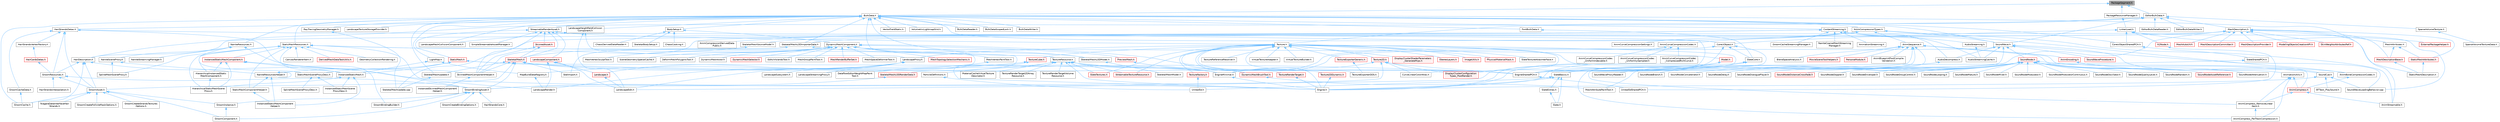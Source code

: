 digraph "PackageSegment.h"
{
 // INTERACTIVE_SVG=YES
 // LATEX_PDF_SIZE
  bgcolor="transparent";
  edge [fontname=Helvetica,fontsize=10,labelfontname=Helvetica,labelfontsize=10];
  node [fontname=Helvetica,fontsize=10,shape=box,height=0.2,width=0.4];
  Node1 [id="Node000001",label="PackageSegment.h",height=0.2,width=0.4,color="gray40", fillcolor="grey60", style="filled", fontcolor="black",tooltip=" "];
  Node1 -> Node2 [id="edge1_Node000001_Node000002",dir="back",color="steelblue1",style="solid",tooltip=" "];
  Node2 [id="Node000002",label="BulkData.h",height=0.2,width=0.4,color="grey40", fillcolor="white", style="filled",URL="$d4/d8e/BulkData_8h.html",tooltip=" "];
  Node2 -> Node3 [id="edge2_Node000002_Node000003",dir="back",color="steelblue1",style="solid",tooltip=" "];
  Node3 [id="Node000003",label="AnimCompressionTypes.h",height=0.2,width=0.4,color="grey40", fillcolor="white", style="filled",URL="$d1/d3b/AnimCompressionTypes_8h.html",tooltip=" "];
  Node3 -> Node4 [id="edge3_Node000003_Node000004",dir="back",color="steelblue1",style="solid",tooltip=" "];
  Node4 [id="Node000004",label="AnimBoneCompressionCodec.h",height=0.2,width=0.4,color="grey40", fillcolor="white", style="filled",URL="$dd/dc3/AnimBoneCompressionCodec_8h.html",tooltip=" "];
  Node4 -> Node5 [id="edge4_Node000004_Node000005",dir="back",color="steelblue1",style="solid",tooltip=" "];
  Node5 [id="Node000005",label="AnimCompress.h",height=0.2,width=0.4,color="red", fillcolor="#FFF0F0", style="filled",URL="$dd/d6d/AnimCompress_8h.html",tooltip=" "];
  Node5 -> Node9 [id="edge5_Node000005_Node000009",dir="back",color="steelblue1",style="solid",tooltip=" "];
  Node9 [id="Node000009",label="AnimCompress_RemoveLinear\lKeys.h",height=0.2,width=0.4,color="grey40", fillcolor="white", style="filled",URL="$d1/d0a/AnimCompress__RemoveLinearKeys_8h.html",tooltip=" "];
  Node9 -> Node10 [id="edge6_Node000009_Node000010",dir="back",color="steelblue1",style="solid",tooltip=" "];
  Node10 [id="Node000010",label="AnimCompress_PerTrackCompression.h",height=0.2,width=0.4,color="grey40", fillcolor="white", style="filled",URL="$d1/d22/AnimCompress__PerTrackCompression_8h.html",tooltip=" "];
  Node5 -> Node12 [id="edge7_Node000005_Node000012",dir="back",color="steelblue1",style="solid",tooltip=" "];
  Node12 [id="Node000012",label="AnimStreamable.h",height=0.2,width=0.4,color="grey40", fillcolor="white", style="filled",URL="$d1/d46/AnimStreamable_8h.html",tooltip=" "];
  Node3 -> Node13 [id="edge8_Node000003_Node000013",dir="back",color="steelblue1",style="solid",tooltip=" "];
  Node13 [id="Node000013",label="AnimCompressionDerivedData\lPublic.h",height=0.2,width=0.4,color="grey40", fillcolor="white", style="filled",URL="$dc/d36/AnimCompressionDerivedDataPublic_8h.html",tooltip=" "];
  Node3 -> Node14 [id="edge9_Node000003_Node000014",dir="back",color="steelblue1",style="solid",tooltip=" "];
  Node14 [id="Node000014",label="AnimCurveCompressionCodec.h",height=0.2,width=0.4,color="grey40", fillcolor="white", style="filled",URL="$d3/d77/AnimCurveCompressionCodec_8h.html",tooltip=" "];
  Node14 -> Node15 [id="edge10_Node000014_Node000015",dir="back",color="steelblue1",style="solid",tooltip=" "];
  Node15 [id="Node000015",label="AnimCurveCompressionCodec\l_CompressedRichCurve.h",height=0.2,width=0.4,color="grey40", fillcolor="white", style="filled",URL="$db/d72/AnimCurveCompressionCodec__CompressedRichCurve_8h.html",tooltip=" "];
  Node14 -> Node16 [id="edge11_Node000014_Node000016",dir="back",color="steelblue1",style="solid",tooltip=" "];
  Node16 [id="Node000016",label="AnimCurveCompressionCodec\l_UniformIndexable.h",height=0.2,width=0.4,color="grey40", fillcolor="white", style="filled",URL="$d7/d0a/AnimCurveCompressionCodec__UniformIndexable_8h.html",tooltip=" "];
  Node14 -> Node17 [id="edge12_Node000014_Node000017",dir="back",color="steelblue1",style="solid",tooltip=" "];
  Node17 [id="Node000017",label="AnimCurveCompressionCodec\l_UniformlySampled.h",height=0.2,width=0.4,color="grey40", fillcolor="white", style="filled",URL="$da/d4c/AnimCurveCompressionCodec__UniformlySampled_8h.html",tooltip=" "];
  Node3 -> Node18 [id="edge13_Node000003_Node000018",dir="back",color="steelblue1",style="solid",tooltip=" "];
  Node18 [id="Node000018",label="AnimCurveCompressionSettings.h",height=0.2,width=0.4,color="grey40", fillcolor="white", style="filled",URL="$d0/d49/AnimCurveCompressionSettings_8h.html",tooltip=" "];
  Node3 -> Node19 [id="edge14_Node000003_Node000019",dir="back",color="steelblue1",style="solid",tooltip=" "];
  Node19 [id="Node000019",label="AnimSequence.h",height=0.2,width=0.4,color="grey40", fillcolor="white", style="filled",URL="$d0/d8a/AnimSequence_8h.html",tooltip=" "];
  Node19 -> Node20 [id="edge15_Node000019_Node000020",dir="back",color="steelblue1",style="solid",tooltip=" "];
  Node20 [id="Node000020",label="AnimBlueprintPostCompile\lValidation.h",height=0.2,width=0.4,color="grey40", fillcolor="white", style="filled",URL="$de/d1b/AnimBlueprintPostCompileValidation_8h.html",tooltip=" "];
  Node19 -> Node5 [id="edge16_Node000019_Node000005",dir="back",color="steelblue1",style="solid",tooltip=" "];
  Node19 -> Node10 [id="edge17_Node000019_Node000010",dir="back",color="steelblue1",style="solid",tooltip=" "];
  Node19 -> Node9 [id="edge18_Node000019_Node000009",dir="back",color="steelblue1",style="solid",tooltip=" "];
  Node19 -> Node21 [id="edge19_Node000019_Node000021",dir="back",color="steelblue1",style="solid",tooltip=" "];
  Node21 [id="Node000021",label="AnimEncoding.h",height=0.2,width=0.4,color="red", fillcolor="#FFF0F0", style="filled",URL="$d9/dfd/AnimEncoding_8h.html",tooltip=" "];
  Node21 -> Node4 [id="edge20_Node000021_Node000004",dir="back",color="steelblue1",style="solid",tooltip=" "];
  Node19 -> Node26 [id="edge21_Node000019_Node000026",dir="back",color="steelblue1",style="solid",tooltip=" "];
  Node26 [id="Node000026",label="AnimationUtils.h",height=0.2,width=0.4,color="grey40", fillcolor="white", style="filled",URL="$d6/db6/AnimationUtils_8h.html",tooltip=" "];
  Node26 -> Node5 [id="edge22_Node000026_Node000005",dir="back",color="steelblue1",style="solid",tooltip=" "];
  Node26 -> Node10 [id="edge23_Node000026_Node000010",dir="back",color="steelblue1",style="solid",tooltip=" "];
  Node26 -> Node9 [id="edge24_Node000026_Node000009",dir="back",color="steelblue1",style="solid",tooltip=" "];
  Node19 -> Node27 [id="edge25_Node000019_Node000027",dir="back",color="steelblue1",style="solid",tooltip=" "];
  Node27 [id="Node000027",label="BlendSpaceAnalysis.h",height=0.2,width=0.4,color="grey40", fillcolor="white", style="filled",URL="$d7/daf/BlendSpaceAnalysis_8h.html",tooltip=" "];
  Node19 -> Node28 [id="edge26_Node000019_Node000028",dir="back",color="steelblue1",style="solid",tooltip=" "];
  Node28 [id="Node000028",label="EngineSharedPCH.h",height=0.2,width=0.4,color="grey40", fillcolor="white", style="filled",URL="$dc/dbb/EngineSharedPCH_8h.html",tooltip=" "];
  Node28 -> Node29 [id="edge27_Node000028_Node000029",dir="back",color="steelblue1",style="solid",tooltip=" "];
  Node29 [id="Node000029",label="UnrealEdSharedPCH.h",height=0.2,width=0.4,color="grey40", fillcolor="white", style="filled",URL="$d1/de6/UnrealEdSharedPCH_8h.html",tooltip=" "];
  Node19 -> Node30 [id="edge28_Node000019_Node000030",dir="back",color="steelblue1",style="solid",tooltip=" "];
  Node30 [id="Node000030",label="MovieSceneToolHelpers.h",height=0.2,width=0.4,color="red", fillcolor="#FFF0F0", style="filled",URL="$d4/d0e/MovieSceneToolHelpers_8h.html",tooltip=" "];
  Node19 -> Node35 [id="edge29_Node000019_Node000035",dir="back",color="steelblue1",style="solid",tooltip=" "];
  Node35 [id="Node000035",label="PersonaModule.h",height=0.2,width=0.4,color="red", fillcolor="#FFF0F0", style="filled",URL="$de/d74/PersonaModule_8h.html",tooltip=" "];
  Node3 -> Node12 [id="edge30_Node000003_Node000012",dir="back",color="steelblue1",style="solid",tooltip=" "];
  Node2 -> Node12 [id="edge31_Node000002_Node000012",dir="back",color="steelblue1",style="solid",tooltip=" "];
  Node2 -> Node37 [id="edge32_Node000002_Node000037",dir="back",color="steelblue1",style="solid",tooltip=" "];
  Node37 [id="Node000037",label="BodySetup.h",height=0.2,width=0.4,color="grey40", fillcolor="white", style="filled",URL="$d8/d7b/BodySetup_8h.html",tooltip=" "];
  Node37 -> Node38 [id="edge33_Node000037_Node000038",dir="back",color="steelblue1",style="solid",tooltip=" "];
  Node38 [id="Node000038",label="ChaosCooking.h",height=0.2,width=0.4,color="grey40", fillcolor="white", style="filled",URL="$de/d88/ChaosCooking_8h.html",tooltip=" "];
  Node37 -> Node39 [id="edge34_Node000037_Node000039",dir="back",color="steelblue1",style="solid",tooltip=" "];
  Node39 [id="Node000039",label="ChaosDerivedDataReader.h",height=0.2,width=0.4,color="grey40", fillcolor="white", style="filled",URL="$de/d70/ChaosDerivedDataReader_8h.html",tooltip=" "];
  Node37 -> Node40 [id="edge35_Node000037_Node000040",dir="back",color="steelblue1",style="solid",tooltip=" "];
  Node40 [id="Node000040",label="DynamicMeshComponent.h",height=0.2,width=0.4,color="grey40", fillcolor="white", style="filled",URL="$d8/d66/DynamicMeshComponent_8h.html",tooltip=" "];
  Node40 -> Node41 [id="edge36_Node000040_Node000041",dir="back",color="steelblue1",style="solid",tooltip=" "];
  Node41 [id="Node000041",label="DataflowEditorWeightMapPaint\lTool.h",height=0.2,width=0.4,color="grey40", fillcolor="white", style="filled",URL="$db/d46/DataflowEditorWeightMapPaintTool_8h.html",tooltip=" "];
  Node40 -> Node42 [id="edge37_Node000040_Node000042",dir="back",color="steelblue1",style="solid",tooltip=" "];
  Node42 [id="Node000042",label="DeformMeshPolygonsTool.h",height=0.2,width=0.4,color="grey40", fillcolor="white", style="filled",URL="$db/d72/DeformMeshPolygonsTool_8h.html",tooltip=" "];
  Node40 -> Node43 [id="edge38_Node000040_Node000043",dir="back",color="steelblue1",style="solid",tooltip=" "];
  Node43 [id="Node000043",label="DynamicMeshActor.h",height=0.2,width=0.4,color="grey40", fillcolor="white", style="filled",URL="$d1/d71/DynamicMeshActor_8h.html",tooltip=" "];
  Node40 -> Node44 [id="edge39_Node000040_Node000044",dir="back",color="steelblue1",style="solid",tooltip=" "];
  Node44 [id="Node000044",label="DynamicMeshBrushTool.h",height=0.2,width=0.4,color="red", fillcolor="#FFF0F0", style="filled",URL="$da/d04/DynamicMeshBrushTool_8h.html",tooltip=" "];
  Node44 -> Node45 [id="edge40_Node000044_Node000045",dir="back",color="steelblue1",style="solid",tooltip=" "];
  Node45 [id="Node000045",label="MeshAttributePaintTool.h",height=0.2,width=0.4,color="grey40", fillcolor="white", style="filled",URL="$d3/d29/MeshAttributePaintTool_8h.html",tooltip=" "];
  Node40 -> Node48 [id="edge41_Node000040_Node000048",dir="back",color="steelblue1",style="solid",tooltip=" "];
  Node48 [id="Node000048",label="DynamicMeshSelector.h",height=0.2,width=0.4,color="red", fillcolor="#FFF0F0", style="filled",URL="$dc/d01/DynamicMeshSelector_8h.html",tooltip=" "];
  Node40 -> Node50 [id="edge42_Node000040_Node000050",dir="back",color="steelblue1",style="solid",tooltip=" "];
  Node50 [id="Node000050",label="EditUVIslandsTool.h",height=0.2,width=0.4,color="grey40", fillcolor="white", style="filled",URL="$d0/de4/EditUVIslandsTool_8h.html",tooltip=" "];
  Node40 -> Node51 [id="edge43_Node000040_Node000051",dir="back",color="steelblue1",style="solid",tooltip=" "];
  Node51 [id="Node000051",label="MeshGroupPaintTool.h",height=0.2,width=0.4,color="grey40", fillcolor="white", style="filled",URL="$dd/d04/MeshGroupPaintTool_8h.html",tooltip=" "];
  Node40 -> Node52 [id="edge44_Node000040_Node000052",dir="back",color="steelblue1",style="solid",tooltip=" "];
  Node52 [id="Node000052",label="MeshRenderBufferSet.h",height=0.2,width=0.4,color="red", fillcolor="#FFF0F0", style="filled",URL="$de/dc2/MeshRenderBufferSet_8h.html",tooltip=" "];
  Node40 -> Node54 [id="edge45_Node000040_Node000054",dir="back",color="steelblue1",style="solid",tooltip=" "];
  Node54 [id="Node000054",label="MeshSpaceDeformerTool.h",height=0.2,width=0.4,color="grey40", fillcolor="white", style="filled",URL="$d7/dc8/MeshSpaceDeformerTool_8h.html",tooltip=" "];
  Node40 -> Node55 [id="edge46_Node000040_Node000055",dir="back",color="steelblue1",style="solid",tooltip=" "];
  Node55 [id="Node000055",label="MeshTopologySelectionMechanic.h",height=0.2,width=0.4,color="red", fillcolor="#FFF0F0", style="filled",URL="$d5/d15/MeshTopologySelectionMechanic_8h.html",tooltip=" "];
  Node40 -> Node58 [id="edge47_Node000040_Node000058",dir="back",color="steelblue1",style="solid",tooltip=" "];
  Node58 [id="Node000058",label="MeshVertexPaintTool.h",height=0.2,width=0.4,color="grey40", fillcolor="white", style="filled",URL="$db/d74/MeshVertexPaintTool_8h.html",tooltip=" "];
  Node58 -> Node41 [id="edge48_Node000058_Node000041",dir="back",color="steelblue1",style="solid",tooltip=" "];
  Node40 -> Node59 [id="edge49_Node000040_Node000059",dir="back",color="steelblue1",style="solid",tooltip=" "];
  Node59 [id="Node000059",label="MeshVertexSculptTool.h",height=0.2,width=0.4,color="grey40", fillcolor="white", style="filled",URL="$dc/da6/MeshVertexSculptTool_8h.html",tooltip=" "];
  Node40 -> Node60 [id="edge50_Node000040_Node000060",dir="back",color="steelblue1",style="solid",tooltip=" "];
  Node60 [id="Node000060",label="PreviewMesh.h",height=0.2,width=0.4,color="red", fillcolor="#FFF0F0", style="filled",URL="$d6/d30/PreviewMesh_8h.html",tooltip=" "];
  Node60 -> Node44 [id="edge51_Node000060_Node000044",dir="back",color="steelblue1",style="solid",tooltip=" "];
  Node40 -> Node112 [id="edge52_Node000040_Node000112",dir="back",color="steelblue1",style="solid",tooltip=" "];
  Node112 [id="Node000112",label="SceneGeometrySpatialCache.h",height=0.2,width=0.4,color="grey40", fillcolor="white", style="filled",URL="$d6/d6f/SceneGeometrySpatialCache_8h.html",tooltip=" "];
  Node37 -> Node113 [id="edge53_Node000037_Node000113",dir="back",color="steelblue1",style="solid",tooltip=" "];
  Node113 [id="Node000113",label="SkeletalBodySetup.h",height=0.2,width=0.4,color="grey40", fillcolor="white", style="filled",URL="$dc/dbc/SkeletalBodySetup_8h.html",tooltip=" "];
  Node2 -> Node114 [id="edge54_Node000002_Node000114",dir="back",color="steelblue1",style="solid",tooltip=" "];
  Node114 [id="Node000114",label="BulkDataReader.h",height=0.2,width=0.4,color="grey40", fillcolor="white", style="filled",URL="$d4/d9b/BulkDataReader_8h.html",tooltip=" "];
  Node2 -> Node115 [id="edge55_Node000002_Node000115",dir="back",color="steelblue1",style="solid",tooltip=" "];
  Node115 [id="Node000115",label="BulkDataScopedLock.h",height=0.2,width=0.4,color="grey40", fillcolor="white", style="filled",URL="$da/d4e/BulkDataScopedLock_8h.html",tooltip=" "];
  Node2 -> Node116 [id="edge56_Node000002_Node000116",dir="back",color="steelblue1",style="solid",tooltip=" "];
  Node116 [id="Node000116",label="BulkDataWriter.h",height=0.2,width=0.4,color="grey40", fillcolor="white", style="filled",URL="$dc/dcb/BulkDataWriter_8h.html",tooltip=" "];
  Node2 -> Node117 [id="edge57_Node000002_Node000117",dir="back",color="steelblue1",style="solid",tooltip=" "];
  Node117 [id="Node000117",label="ContentStreaming.h",height=0.2,width=0.4,color="grey40", fillcolor="white", style="filled",URL="$dd/d05/ContentStreaming_8h.html",tooltip=" "];
  Node117 -> Node118 [id="edge58_Node000117_Node000118",dir="back",color="steelblue1",style="solid",tooltip=" "];
  Node118 [id="Node000118",label="AnimationStreaming.h",height=0.2,width=0.4,color="grey40", fillcolor="white", style="filled",URL="$d5/d44/AnimationStreaming_8h.html",tooltip=" "];
  Node117 -> Node119 [id="edge59_Node000117_Node000119",dir="back",color="steelblue1",style="solid",tooltip=" "];
  Node119 [id="Node000119",label="AudioDecompress.h",height=0.2,width=0.4,color="grey40", fillcolor="white", style="filled",URL="$d9/dfd/AudioDecompress_8h.html",tooltip=" "];
  Node119 -> Node120 [id="edge60_Node000119_Node000120",dir="back",color="steelblue1",style="solid",tooltip=" "];
  Node120 [id="Node000120",label="SoundWaveProxyReader.h",height=0.2,width=0.4,color="grey40", fillcolor="white", style="filled",URL="$d1/d23/SoundWaveProxyReader_8h.html",tooltip=" "];
  Node117 -> Node121 [id="edge61_Node000117_Node000121",dir="back",color="steelblue1",style="solid",tooltip=" "];
  Node121 [id="Node000121",label="AudioStreaming.h",height=0.2,width=0.4,color="grey40", fillcolor="white", style="filled",URL="$db/d37/AudioStreaming_8h.html",tooltip=" "];
  Node121 -> Node122 [id="edge62_Node000121_Node000122",dir="back",color="steelblue1",style="solid",tooltip=" "];
  Node122 [id="Node000122",label="AudioStreamingCache.h",height=0.2,width=0.4,color="grey40", fillcolor="white", style="filled",URL="$d2/dc1/AudioStreamingCache_8h.html",tooltip=" "];
  Node117 -> Node122 [id="edge63_Node000117_Node000122",dir="back",color="steelblue1",style="solid",tooltip=" "];
  Node117 -> Node123 [id="edge64_Node000117_Node000123",dir="back",color="steelblue1",style="solid",tooltip=" "];
  Node123 [id="Node000123",label="GroomCacheStreamingManager.h",height=0.2,width=0.4,color="grey40", fillcolor="white", style="filled",URL="$d3/dcf/GroomCacheStreamingManager_8h.html",tooltip=" "];
  Node117 -> Node124 [id="edge65_Node000117_Node000124",dir="back",color="steelblue1",style="solid",tooltip=" "];
  Node124 [id="Node000124",label="NaniteCoarseMeshStreaming\lManager.h",height=0.2,width=0.4,color="grey40", fillcolor="white", style="filled",URL="$d2/dd8/NaniteCoarseMeshStreamingManager_8h.html",tooltip=" "];
  Node117 -> Node125 [id="edge66_Node000117_Node000125",dir="back",color="steelblue1",style="solid",tooltip=" "];
  Node125 [id="Node000125",label="SkeletalMeshUpdate.cpp",height=0.2,width=0.4,color="grey40", fillcolor="white", style="filled",URL="$db/d45/SkeletalMeshUpdate_8cpp.html",tooltip=" "];
  Node117 -> Node126 [id="edge67_Node000117_Node000126",dir="back",color="steelblue1",style="solid",tooltip=" "];
  Node126 [id="Node000126",label="SkinnedMeshComponentHelper.h",height=0.2,width=0.4,color="grey40", fillcolor="white", style="filled",URL="$db/d81/SkinnedMeshComponentHelper_8h.html",tooltip=" "];
  Node126 -> Node127 [id="edge68_Node000126_Node000127",dir="back",color="steelblue1",style="solid",tooltip=" "];
  Node127 [id="Node000127",label="InstancedSkinnedMeshComponent\lHelper.h",height=0.2,width=0.4,color="grey40", fillcolor="white", style="filled",URL="$d1/d86/InstancedSkinnedMeshComponentHelper_8h.html",tooltip=" "];
  Node117 -> Node128 [id="edge69_Node000117_Node000128",dir="back",color="steelblue1",style="solid",tooltip=" "];
  Node128 [id="Node000128",label="SoundWave.h",height=0.2,width=0.4,color="grey40", fillcolor="white", style="filled",URL="$d3/d6d/SoundWave_8h.html",tooltip=" "];
  Node128 -> Node119 [id="edge70_Node000128_Node000119",dir="back",color="steelblue1",style="solid",tooltip=" "];
  Node128 -> Node122 [id="edge71_Node000128_Node000122",dir="back",color="steelblue1",style="solid",tooltip=" "];
  Node128 -> Node129 [id="edge72_Node000128_Node000129",dir="back",color="steelblue1",style="solid",tooltip=" "];
  Node129 [id="Node000129",label="EngineMinimal.h",height=0.2,width=0.4,color="grey40", fillcolor="white", style="filled",URL="$d0/d2c/EngineMinimal_8h.html",tooltip=" "];
  Node129 -> Node130 [id="edge73_Node000129_Node000130",dir="back",color="steelblue1",style="solid",tooltip=" "];
  Node130 [id="Node000130",label="Engine.h",height=0.2,width=0.4,color="grey40", fillcolor="white", style="filled",URL="$d1/d34/Public_2Engine_8h.html",tooltip=" "];
  Node128 -> Node28 [id="edge74_Node000128_Node000028",dir="back",color="steelblue1",style="solid",tooltip=" "];
  Node128 -> Node131 [id="edge75_Node000128_Node000131",dir="back",color="steelblue1",style="solid",tooltip=" "];
  Node131 [id="Node000131",label="SoundCue.h",height=0.2,width=0.4,color="grey40", fillcolor="white", style="filled",URL="$d8/d0b/SoundCue_8h.html",tooltip=" "];
  Node131 -> Node132 [id="edge76_Node000131_Node000132",dir="back",color="steelblue1",style="solid",tooltip=" "];
  Node132 [id="Node000132",label="BTTask_PlaySound.h",height=0.2,width=0.4,color="grey40", fillcolor="white", style="filled",URL="$d8/d54/BTTask__PlaySound_8h.html",tooltip=" "];
  Node131 -> Node130 [id="edge77_Node000131_Node000130",dir="back",color="steelblue1",style="solid",tooltip=" "];
  Node131 -> Node133 [id="edge78_Node000131_Node000133",dir="back",color="steelblue1",style="solid",tooltip=" "];
  Node133 [id="Node000133",label="SoundWaveLoadingBehavior.cpp",height=0.2,width=0.4,color="grey40", fillcolor="white", style="filled",URL="$d7/d95/SoundWaveLoadingBehavior_8cpp.html",tooltip=" "];
  Node128 -> Node134 [id="edge79_Node000128_Node000134",dir="back",color="steelblue1",style="solid",tooltip=" "];
  Node134 [id="Node000134",label="SoundNode.h",height=0.2,width=0.4,color="red", fillcolor="#FFF0F0", style="filled",URL="$da/d8b/SoundNode_8h.html",tooltip=" "];
  Node134 -> Node131 [id="edge80_Node000134_Node000131",dir="back",color="steelblue1",style="solid",tooltip=" "];
  Node134 -> Node135 [id="edge81_Node000134_Node000135",dir="back",color="steelblue1",style="solid",tooltip=" "];
  Node135 [id="Node000135",label="SoundNodeAssetReferencer.h",height=0.2,width=0.4,color="red", fillcolor="#FFF0F0", style="filled",URL="$d8/d71/SoundNodeAssetReferencer_8h.html",tooltip=" "];
  Node134 -> Node137 [id="edge82_Node000134_Node000137",dir="back",color="steelblue1",style="solid",tooltip=" "];
  Node137 [id="Node000137",label="SoundNodeAttenuation.h",height=0.2,width=0.4,color="grey40", fillcolor="white", style="filled",URL="$d0/d9d/SoundNodeAttenuation_8h.html",tooltip=" "];
  Node134 -> Node138 [id="edge83_Node000134_Node000138",dir="back",color="steelblue1",style="solid",tooltip=" "];
  Node138 [id="Node000138",label="SoundNodeBranch.h",height=0.2,width=0.4,color="grey40", fillcolor="white", style="filled",URL="$da/d79/SoundNodeBranch_8h.html",tooltip=" "];
  Node134 -> Node139 [id="edge84_Node000134_Node000139",dir="back",color="steelblue1",style="solid",tooltip=" "];
  Node139 [id="Node000139",label="SoundNodeConcatenator.h",height=0.2,width=0.4,color="grey40", fillcolor="white", style="filled",URL="$da/d65/SoundNodeConcatenator_8h.html",tooltip=" "];
  Node134 -> Node140 [id="edge85_Node000134_Node000140",dir="back",color="steelblue1",style="solid",tooltip=" "];
  Node140 [id="Node000140",label="SoundNodeDelay.h",height=0.2,width=0.4,color="grey40", fillcolor="white", style="filled",URL="$d2/d23/SoundNodeDelay_8h.html",tooltip=" "];
  Node134 -> Node141 [id="edge86_Node000134_Node000141",dir="back",color="steelblue1",style="solid",tooltip=" "];
  Node141 [id="Node000141",label="SoundNodeDialoguePlayer.h",height=0.2,width=0.4,color="grey40", fillcolor="white", style="filled",URL="$d5/dd3/SoundNodeDialoguePlayer_8h.html",tooltip=" "];
  Node134 -> Node142 [id="edge87_Node000134_Node000142",dir="back",color="steelblue1",style="solid",tooltip=" "];
  Node142 [id="Node000142",label="SoundNodeDistanceCrossFade.h",height=0.2,width=0.4,color="red", fillcolor="#FFF0F0", style="filled",URL="$df/da7/SoundNodeDistanceCrossFade_8h.html",tooltip=" "];
  Node134 -> Node144 [id="edge88_Node000134_Node000144",dir="back",color="steelblue1",style="solid",tooltip=" "];
  Node144 [id="Node000144",label="SoundNodeDoppler.h",height=0.2,width=0.4,color="grey40", fillcolor="white", style="filled",URL="$d1/d51/SoundNodeDoppler_8h.html",tooltip=" "];
  Node134 -> Node145 [id="edge89_Node000134_Node000145",dir="back",color="steelblue1",style="solid",tooltip=" "];
  Node145 [id="Node000145",label="SoundNodeEnveloper.h",height=0.2,width=0.4,color="grey40", fillcolor="white", style="filled",URL="$d8/db7/SoundNodeEnveloper_8h.html",tooltip=" "];
  Node134 -> Node146 [id="edge90_Node000134_Node000146",dir="back",color="steelblue1",style="solid",tooltip=" "];
  Node146 [id="Node000146",label="SoundNodeGroupControl.h",height=0.2,width=0.4,color="grey40", fillcolor="white", style="filled",URL="$d6/db7/SoundNodeGroupControl_8h.html",tooltip=" "];
  Node134 -> Node147 [id="edge91_Node000134_Node000147",dir="back",color="steelblue1",style="solid",tooltip=" "];
  Node147 [id="Node000147",label="SoundNodeLooping.h",height=0.2,width=0.4,color="grey40", fillcolor="white", style="filled",URL="$d5/dcc/SoundNodeLooping_8h.html",tooltip=" "];
  Node134 -> Node148 [id="edge92_Node000134_Node000148",dir="back",color="steelblue1",style="solid",tooltip=" "];
  Node148 [id="Node000148",label="SoundNodeMature.h",height=0.2,width=0.4,color="grey40", fillcolor="white", style="filled",URL="$d0/d81/SoundNodeMature_8h.html",tooltip=" "];
  Node134 -> Node149 [id="edge93_Node000134_Node000149",dir="back",color="steelblue1",style="solid",tooltip=" "];
  Node149 [id="Node000149",label="SoundNodeMixer.h",height=0.2,width=0.4,color="grey40", fillcolor="white", style="filled",URL="$d5/d94/SoundNodeMixer_8h.html",tooltip=" "];
  Node134 -> Node150 [id="edge94_Node000134_Node000150",dir="back",color="steelblue1",style="solid",tooltip=" "];
  Node150 [id="Node000150",label="SoundNodeModulator.h",height=0.2,width=0.4,color="grey40", fillcolor="white", style="filled",URL="$d6/dab/SoundNodeModulator_8h.html",tooltip=" "];
  Node134 -> Node151 [id="edge95_Node000134_Node000151",dir="back",color="steelblue1",style="solid",tooltip=" "];
  Node151 [id="Node000151",label="SoundNodeModulatorContinuous.h",height=0.2,width=0.4,color="grey40", fillcolor="white", style="filled",URL="$d4/ddb/SoundNodeModulatorContinuous_8h.html",tooltip=" "];
  Node134 -> Node152 [id="edge96_Node000134_Node000152",dir="back",color="steelblue1",style="solid",tooltip=" "];
  Node152 [id="Node000152",label="SoundNodeOscillator.h",height=0.2,width=0.4,color="grey40", fillcolor="white", style="filled",URL="$d4/d80/SoundNodeOscillator_8h.html",tooltip=" "];
  Node134 -> Node153 [id="edge97_Node000134_Node000153",dir="back",color="steelblue1",style="solid",tooltip=" "];
  Node153 [id="Node000153",label="SoundNodeQualityLevel.h",height=0.2,width=0.4,color="grey40", fillcolor="white", style="filled",URL="$db/d51/SoundNodeQualityLevel_8h.html",tooltip=" "];
  Node134 -> Node154 [id="edge98_Node000134_Node000154",dir="back",color="steelblue1",style="solid",tooltip=" "];
  Node154 [id="Node000154",label="SoundNodeRandom.h",height=0.2,width=0.4,color="grey40", fillcolor="white", style="filled",URL="$da/d39/SoundNodeRandom_8h.html",tooltip=" "];
  Node128 -> Node133 [id="edge99_Node000128_Node000133",dir="back",color="steelblue1",style="solid",tooltip=" "];
  Node128 -> Node158 [id="edge100_Node000128_Node000158",dir="back",color="steelblue1",style="solid",tooltip=" "];
  Node158 [id="Node000158",label="SoundWaveProcedural.h",height=0.2,width=0.4,color="red", fillcolor="#FFF0F0", style="filled",URL="$d8/d4f/SoundWaveProcedural_8h.html",tooltip=" "];
  Node2 -> Node165 [id="edge101_Node000002_Node000165",dir="back",color="steelblue1",style="solid",tooltip=" "];
  Node165 [id="Node000165",label="CoreUObject.h",height=0.2,width=0.4,color="grey40", fillcolor="white", style="filled",URL="$d0/ded/CoreUObject_8h.html",tooltip=" "];
  Node165 -> Node130 [id="edge102_Node000165_Node000130",dir="back",color="steelblue1",style="solid",tooltip=" "];
  Node165 -> Node129 [id="edge103_Node000165_Node000129",dir="back",color="steelblue1",style="solid",tooltip=" "];
  Node165 -> Node166 [id="edge104_Node000165_Node000166",dir="back",color="steelblue1",style="solid",tooltip=" "];
  Node166 [id="Node000166",label="SlateBasics.h",height=0.2,width=0.4,color="grey40", fillcolor="white", style="filled",URL="$da/d2f/SlateBasics_8h.html",tooltip=" "];
  Node166 -> Node130 [id="edge105_Node000166_Node000130",dir="back",color="steelblue1",style="solid",tooltip=" "];
  Node166 -> Node167 [id="edge106_Node000166_Node000167",dir="back",color="steelblue1",style="solid",tooltip=" "];
  Node167 [id="Node000167",label="Slate.h",height=0.2,width=0.4,color="grey40", fillcolor="white", style="filled",URL="$d2/dc0/Slate_8h.html",tooltip=" "];
  Node166 -> Node168 [id="edge107_Node000166_Node000168",dir="back",color="steelblue1",style="solid",tooltip=" "];
  Node168 [id="Node000168",label="SlateExtras.h",height=0.2,width=0.4,color="grey40", fillcolor="white", style="filled",URL="$d8/dec/SlateExtras_8h.html",tooltip=" "];
  Node168 -> Node167 [id="edge108_Node000168_Node000167",dir="back",color="steelblue1",style="solid",tooltip=" "];
  Node166 -> Node169 [id="edge109_Node000166_Node000169",dir="back",color="steelblue1",style="solid",tooltip=" "];
  Node169 [id="Node000169",label="UnrealEd.h",height=0.2,width=0.4,color="grey40", fillcolor="white", style="filled",URL="$d2/d5f/UnrealEd_8h.html",tooltip=" "];
  Node165 -> Node170 [id="edge110_Node000165_Node000170",dir="back",color="steelblue1",style="solid",tooltip=" "];
  Node170 [id="Node000170",label="SlateCore.h",height=0.2,width=0.4,color="grey40", fillcolor="white", style="filled",URL="$dc/d03/SlateCore_8h.html",tooltip=" "];
  Node170 -> Node130 [id="edge111_Node000170_Node000130",dir="back",color="steelblue1",style="solid",tooltip=" "];
  Node170 -> Node166 [id="edge112_Node000170_Node000166",dir="back",color="steelblue1",style="solid",tooltip=" "];
  Node2 -> Node171 [id="edge113_Node000002_Node000171",dir="back",color="steelblue1",style="solid",tooltip=" "];
  Node171 [id="Node000171",label="CoreUObjectSharedPCH.h",height=0.2,width=0.4,color="grey40", fillcolor="white", style="filled",URL="$de/d2f/CoreUObjectSharedPCH_8h.html",tooltip=" "];
  Node171 -> Node172 [id="edge114_Node000171_Node000172",dir="back",color="steelblue1",style="solid",tooltip=" "];
  Node172 [id="Node000172",label="SlateSharedPCH.h",height=0.2,width=0.4,color="grey40", fillcolor="white", style="filled",URL="$d1/dfc/SlateSharedPCH_8h.html",tooltip=" "];
  Node172 -> Node28 [id="edge115_Node000172_Node000028",dir="back",color="steelblue1",style="solid",tooltip=" "];
  Node2 -> Node173 [id="edge116_Node000002_Node000173",dir="back",color="steelblue1",style="solid",tooltip=" "];
  Node173 [id="Node000173",label="FontBulkData.h",height=0.2,width=0.4,color="grey40", fillcolor="white", style="filled",URL="$dc/dfb/FontBulkData_8h.html",tooltip=" "];
  Node173 -> Node170 [id="edge117_Node000173_Node000170",dir="back",color="steelblue1",style="solid",tooltip=" "];
  Node2 -> Node174 [id="edge118_Node000002_Node000174",dir="back",color="steelblue1",style="solid",tooltip=" "];
  Node174 [id="Node000174",label="GroomCache.h",height=0.2,width=0.4,color="grey40", fillcolor="white", style="filled",URL="$d7/d6e/GroomCache_8h.html",tooltip=" "];
  Node2 -> Node175 [id="edge119_Node000002_Node000175",dir="back",color="steelblue1",style="solid",tooltip=" "];
  Node175 [id="Node000175",label="HairStrandsDatas.h",height=0.2,width=0.4,color="grey40", fillcolor="white", style="filled",URL="$d6/daf/HairStrandsDatas_8h.html",tooltip=" "];
  Node175 -> Node176 [id="edge120_Node000175_Node000176",dir="back",color="steelblue1",style="solid",tooltip=" "];
  Node176 [id="Node000176",label="GroomAsset.h",height=0.2,width=0.4,color="grey40", fillcolor="white", style="filled",URL="$d8/df1/GroomAsset_8h.html",tooltip=" "];
  Node176 -> Node174 [id="edge121_Node000176_Node000174",dir="back",color="steelblue1",style="solid",tooltip=" "];
  Node176 -> Node177 [id="edge122_Node000176_Node000177",dir="back",color="steelblue1",style="solid",tooltip=" "];
  Node177 [id="Node000177",label="GroomComponent.h",height=0.2,width=0.4,color="grey40", fillcolor="white", style="filled",URL="$de/d2e/GroomComponent_8h.html",tooltip=" "];
  Node176 -> Node178 [id="edge123_Node000176_Node000178",dir="back",color="steelblue1",style="solid",tooltip=" "];
  Node178 [id="Node000178",label="GroomCreateFollicleMaskOptions.h",height=0.2,width=0.4,color="grey40", fillcolor="white", style="filled",URL="$d7/d8b/GroomCreateFollicleMaskOptions_8h.html",tooltip=" "];
  Node176 -> Node179 [id="edge124_Node000176_Node000179",dir="back",color="steelblue1",style="solid",tooltip=" "];
  Node179 [id="Node000179",label="GroomCreateStrandsTextures\lOptions.h",height=0.2,width=0.4,color="grey40", fillcolor="white", style="filled",URL="$da/dfc/GroomCreateStrandsTexturesOptions_8h.html",tooltip=" "];
  Node176 -> Node180 [id="edge125_Node000176_Node000180",dir="back",color="steelblue1",style="solid",tooltip=" "];
  Node180 [id="Node000180",label="GroomInstance.h",height=0.2,width=0.4,color="grey40", fillcolor="white", style="filled",URL="$dd/d47/GroomInstance_8h.html",tooltip=" "];
  Node180 -> Node177 [id="edge126_Node000180_Node000177",dir="back",color="steelblue1",style="solid",tooltip=" "];
  Node176 -> Node181 [id="edge127_Node000176_Node000181",dir="back",color="steelblue1",style="solid",tooltip=" "];
  Node181 [id="Node000181",label="NiagaraDataInterfaceHair\lStrands.h",height=0.2,width=0.4,color="grey40", fillcolor="white", style="filled",URL="$da/dd2/NiagaraDataInterfaceHairStrands_8h.html",tooltip=" "];
  Node175 -> Node182 [id="edge128_Node000175_Node000182",dir="back",color="steelblue1",style="solid",tooltip=" "];
  Node182 [id="Node000182",label="GroomBindingAsset.h",height=0.2,width=0.4,color="grey40", fillcolor="white", style="filled",URL="$de/d26/GroomBindingAsset_8h.html",tooltip=" "];
  Node182 -> Node183 [id="edge129_Node000182_Node000183",dir="back",color="steelblue1",style="solid",tooltip=" "];
  Node183 [id="Node000183",label="GroomBindingBuilder.h",height=0.2,width=0.4,color="grey40", fillcolor="white", style="filled",URL="$d2/d2f/GroomBindingBuilder_8h.html",tooltip=" "];
  Node182 -> Node177 [id="edge130_Node000182_Node000177",dir="back",color="steelblue1",style="solid",tooltip=" "];
  Node182 -> Node184 [id="edge131_Node000182_Node000184",dir="back",color="steelblue1",style="solid",tooltip=" "];
  Node184 [id="Node000184",label="GroomCreateBindingOptions.h",height=0.2,width=0.4,color="grey40", fillcolor="white", style="filled",URL="$d5/dba/GroomCreateBindingOptions_8h.html",tooltip=" "];
  Node182 -> Node180 [id="edge132_Node000182_Node000180",dir="back",color="steelblue1",style="solid",tooltip=" "];
  Node182 -> Node185 [id="edge133_Node000182_Node000185",dir="back",color="steelblue1",style="solid",tooltip=" "];
  Node185 [id="Node000185",label="HairStrandsCore.h",height=0.2,width=0.4,color="grey40", fillcolor="white", style="filled",URL="$d7/def/HairStrandsCore_8h.html",tooltip=" "];
  Node175 -> Node183 [id="edge134_Node000175_Node000183",dir="back",color="steelblue1",style="solid",tooltip=" "];
  Node175 -> Node186 [id="edge135_Node000175_Node000186",dir="back",color="steelblue1",style="solid",tooltip=" "];
  Node186 [id="Node000186",label="GroomCacheData.h",height=0.2,width=0.4,color="grey40", fillcolor="white", style="filled",URL="$d3/d80/GroomCacheData_8h.html",tooltip=" "];
  Node186 -> Node174 [id="edge136_Node000186_Node000174",dir="back",color="steelblue1",style="solid",tooltip=" "];
  Node175 -> Node187 [id="edge137_Node000175_Node000187",dir="back",color="steelblue1",style="solid",tooltip=" "];
  Node187 [id="Node000187",label="GroomResources.h",height=0.2,width=0.4,color="grey40", fillcolor="white", style="filled",URL="$d0/d70/GroomResources_8h.html",tooltip=" "];
  Node187 -> Node176 [id="edge138_Node000187_Node000176",dir="back",color="steelblue1",style="solid",tooltip=" "];
  Node187 -> Node182 [id="edge139_Node000187_Node000182",dir="back",color="steelblue1",style="solid",tooltip=" "];
  Node187 -> Node188 [id="edge140_Node000187_Node000188",dir="back",color="steelblue1",style="solid",tooltip=" "];
  Node188 [id="Node000188",label="HairStrandsInterpolation.h",height=0.2,width=0.4,color="grey40", fillcolor="white", style="filled",URL="$de/dab/HairStrandsInterpolation_8h.html",tooltip=" "];
  Node175 -> Node189 [id="edge141_Node000175_Node000189",dir="back",color="steelblue1",style="solid",tooltip=" "];
  Node189 [id="Node000189",label="HairStrandsVertexFactory.h",height=0.2,width=0.4,color="grey40", fillcolor="white", style="filled",URL="$d0/d1c/HairStrandsVertexFactory_8h.html",tooltip=" "];
  Node189 -> Node190 [id="edge142_Node000189_Node000190",dir="back",color="steelblue1",style="solid",tooltip=" "];
  Node190 [id="Node000190",label="HairCardsDatas.h",height=0.2,width=0.4,color="red", fillcolor="#FFF0F0", style="filled",URL="$da/d01/HairCardsDatas_8h.html",tooltip=" "];
  Node190 -> Node187 [id="edge143_Node000190_Node000187",dir="back",color="steelblue1",style="solid",tooltip=" "];
  Node2 -> Node192 [id="edge144_Node000002_Node000192",dir="back",color="steelblue1",style="solid",tooltip=" "];
  Node192 [id="Node000192",label="LandscapeHeightfieldCollision\lComponent.h",height=0.2,width=0.4,color="grey40", fillcolor="white", style="filled",URL="$d2/d06/LandscapeHeightfieldCollisionComponent_8h.html",tooltip=" "];
  Node192 -> Node193 [id="edge145_Node000192_Node000193",dir="back",color="steelblue1",style="solid",tooltip=" "];
  Node193 [id="Node000193",label="LandscapeEdit.h",height=0.2,width=0.4,color="grey40", fillcolor="white", style="filled",URL="$df/d61/LandscapeEdit_8h.html",tooltip=" "];
  Node192 -> Node194 [id="edge146_Node000192_Node000194",dir="back",color="steelblue1",style="solid",tooltip=" "];
  Node194 [id="Node000194",label="LandscapeMeshCollisionComponent.h",height=0.2,width=0.4,color="grey40", fillcolor="white", style="filled",URL="$d0/dab/LandscapeMeshCollisionComponent_8h.html",tooltip=" "];
  Node192 -> Node195 [id="edge147_Node000192_Node000195",dir="back",color="steelblue1",style="solid",tooltip=" "];
  Node195 [id="Node000195",label="LandscapeProxy.h",height=0.2,width=0.4,color="grey40", fillcolor="white", style="filled",URL="$db/dae/LandscapeProxy_8h.html",tooltip=" "];
  Node195 -> Node196 [id="edge148_Node000195_Node000196",dir="back",color="steelblue1",style="solid",tooltip=" "];
  Node196 [id="Node000196",label="Landscape.h",height=0.2,width=0.4,color="red", fillcolor="#FFF0F0", style="filled",URL="$d5/dd6/Landscape_8h.html",tooltip=" "];
  Node196 -> Node193 [id="edge149_Node000196_Node000193",dir="back",color="steelblue1",style="solid",tooltip=" "];
  Node195 -> Node193 [id="edge150_Node000195_Node000193",dir="back",color="steelblue1",style="solid",tooltip=" "];
  Node195 -> Node201 [id="edge151_Node000195_Node000201",dir="back",color="steelblue1",style="solid",tooltip=" "];
  Node201 [id="Node000201",label="LandscapeRender.h",height=0.2,width=0.4,color="grey40", fillcolor="white", style="filled",URL="$df/d67/LandscapeRender_8h.html",tooltip=" "];
  Node195 -> Node202 [id="edge152_Node000195_Node000202",dir="back",color="steelblue1",style="solid",tooltip=" "];
  Node202 [id="Node000202",label="LandscapeStreamingProxy.h",height=0.2,width=0.4,color="grey40", fillcolor="white", style="filled",URL="$de/d5a/LandscapeStreamingProxy_8h.html",tooltip=" "];
  Node195 -> Node203 [id="edge153_Node000195_Node000203",dir="back",color="steelblue1",style="solid",tooltip=" "];
  Node203 [id="Node000203",label="LandscapeSubsystem.h",height=0.2,width=0.4,color="grey40", fillcolor="white", style="filled",URL="$d7/ddd/LandscapeSubsystem_8h.html",tooltip=" "];
  Node2 -> Node194 [id="edge154_Node000002_Node000194",dir="back",color="steelblue1",style="solid",tooltip=" "];
  Node2 -> Node204 [id="edge155_Node000002_Node000204",dir="back",color="steelblue1",style="solid",tooltip=" "];
  Node204 [id="Node000204",label="LandscapeTextureStorageProvider.h",height=0.2,width=0.4,color="grey40", fillcolor="white", style="filled",URL="$d6/d2b/LandscapeTextureStorageProvider_8h.html",tooltip=" "];
  Node2 -> Node205 [id="edge156_Node000002_Node000205",dir="back",color="steelblue1",style="solid",tooltip=" "];
  Node205 [id="Node000205",label="LightMap.h",height=0.2,width=0.4,color="grey40", fillcolor="white", style="filled",URL="$d1/d76/LightMap_8h.html",tooltip=" "];
  Node205 -> Node206 [id="edge157_Node000205_Node000206",dir="back",color="steelblue1",style="solid",tooltip=" "];
  Node206 [id="Node000206",label="InstancedStaticMesh.h",height=0.2,width=0.4,color="grey40", fillcolor="white", style="filled",URL="$dd/d89/InstancedStaticMesh_8h.html",tooltip=" "];
  Node206 -> Node207 [id="edge158_Node000206_Node000207",dir="back",color="steelblue1",style="solid",tooltip=" "];
  Node207 [id="Node000207",label="HierarchicalStaticMeshScene\lProxy.h",height=0.2,width=0.4,color="grey40", fillcolor="white", style="filled",URL="$d3/d4d/HierarchicalStaticMeshSceneProxy_8h.html",tooltip=" "];
  Node206 -> Node208 [id="edge159_Node000206_Node000208",dir="back",color="steelblue1",style="solid",tooltip=" "];
  Node208 [id="Node000208",label="InstancedStaticMeshComponent\lHelper.h",height=0.2,width=0.4,color="grey40", fillcolor="white", style="filled",URL="$dc/dc7/InstancedStaticMeshComponentHelper_8h.html",tooltip=" "];
  Node206 -> Node209 [id="edge160_Node000206_Node000209",dir="back",color="steelblue1",style="solid",tooltip=" "];
  Node209 [id="Node000209",label="InstancedStaticMeshScene\lProxyDesc.h",height=0.2,width=0.4,color="grey40", fillcolor="white", style="filled",URL="$db/dcf/InstancedStaticMeshSceneProxyDesc_8h.html",tooltip=" "];
  Node205 -> Node210 [id="edge161_Node000205_Node000210",dir="back",color="steelblue1",style="solid",tooltip=" "];
  Node210 [id="Node000210",label="MapBuildDataRegistry.h",height=0.2,width=0.4,color="grey40", fillcolor="white", style="filled",URL="$df/dac/MapBuildDataRegistry_8h.html",tooltip=" "];
  Node210 -> Node201 [id="edge162_Node000210_Node000201",dir="back",color="steelblue1",style="solid",tooltip=" "];
  Node2 -> Node211 [id="edge163_Node000002_Node000211",dir="back",color="steelblue1",style="solid",tooltip=" "];
  Node211 [id="Node000211",label="NaniteResources.h",height=0.2,width=0.4,color="grey40", fillcolor="white", style="filled",URL="$d7/d8b/NaniteResources_8h.html",tooltip=" "];
  Node211 -> Node212 [id="edge164_Node000211_Node000212",dir="back",color="steelblue1",style="solid",tooltip=" "];
  Node212 [id="Node000212",label="NaniteSceneProxy.h",height=0.2,width=0.4,color="grey40", fillcolor="white", style="filled",URL="$de/dae/NaniteSceneProxy_8h.html",tooltip=" "];
  Node212 -> Node213 [id="edge165_Node000212_Node000213",dir="back",color="steelblue1",style="solid",tooltip=" "];
  Node213 [id="Node000213",label="NaniteResourcesHelper.h",height=0.2,width=0.4,color="grey40", fillcolor="white", style="filled",URL="$dc/d48/NaniteResourcesHelper_8h.html",tooltip=" "];
  Node213 -> Node208 [id="edge166_Node000213_Node000208",dir="back",color="steelblue1",style="solid",tooltip=" "];
  Node213 -> Node213 [id="edge167_Node000213_Node000213",dir="back",color="steelblue1",style="solid",tooltip=" "];
  Node213 -> Node214 [id="edge168_Node000213_Node000214",dir="back",color="steelblue1",style="solid",tooltip=" "];
  Node214 [id="Node000214",label="StaticMeshComponentHelper.h",height=0.2,width=0.4,color="grey40", fillcolor="white", style="filled",URL="$dc/dc1/StaticMeshComponentHelper_8h.html",tooltip=" "];
  Node214 -> Node208 [id="edge169_Node000214_Node000208",dir="back",color="steelblue1",style="solid",tooltip=" "];
  Node212 -> Node215 [id="edge170_Node000212_Node000215",dir="back",color="steelblue1",style="solid",tooltip=" "];
  Node215 [id="Node000215",label="SplineMeshSceneProxy.h",height=0.2,width=0.4,color="grey40", fillcolor="white", style="filled",URL="$dd/dcb/SplineMeshSceneProxy_8h.html",tooltip=" "];
  Node211 -> Node216 [id="edge171_Node000211_Node000216",dir="back",color="steelblue1",style="solid",tooltip=" "];
  Node216 [id="Node000216",label="NaniteStreamingManager.h",height=0.2,width=0.4,color="grey40", fillcolor="white", style="filled",URL="$d2/d3f/NaniteStreamingManager_8h.html",tooltip=" "];
  Node211 -> Node126 [id="edge172_Node000211_Node000126",dir="back",color="steelblue1",style="solid",tooltip=" "];
  Node211 -> Node217 [id="edge173_Node000211_Node000217",dir="back",color="steelblue1",style="solid",tooltip=" "];
  Node217 [id="Node000217",label="StaticMeshSceneProxyDesc.h",height=0.2,width=0.4,color="grey40", fillcolor="white", style="filled",URL="$d0/d31/StaticMeshSceneProxyDesc_8h.html",tooltip=" "];
  Node217 -> Node209 [id="edge174_Node000217_Node000209",dir="back",color="steelblue1",style="solid",tooltip=" "];
  Node217 -> Node218 [id="edge175_Node000217_Node000218",dir="back",color="steelblue1",style="solid",tooltip=" "];
  Node218 [id="Node000218",label="SplineMeshSceneProxyDesc.h",height=0.2,width=0.4,color="grey40", fillcolor="white", style="filled",URL="$db/d1b/SplineMeshSceneProxyDesc_8h.html",tooltip=" "];
  Node2 -> Node219 [id="edge176_Node000002_Node000219",dir="back",color="steelblue1",style="solid",tooltip=" "];
  Node219 [id="Node000219",label="RayTracingGeometryManager.h",height=0.2,width=0.4,color="grey40", fillcolor="white", style="filled",URL="$d0/df3/RayTracingGeometryManager_8h.html",tooltip=" "];
  Node219 -> Node125 [id="edge177_Node000219_Node000125",dir="back",color="steelblue1",style="solid",tooltip=" "];
  Node2 -> Node220 [id="edge178_Node000002_Node000220",dir="back",color="steelblue1",style="solid",tooltip=" "];
  Node220 [id="Node000220",label="SkeletalMeshLODImporterData.h",height=0.2,width=0.4,color="grey40", fillcolor="white", style="filled",URL="$de/dc6/SkeletalMeshLODImporterData_8h.html",tooltip=" "];
  Node220 -> Node221 [id="edge179_Node000220_Node000221",dir="back",color="steelblue1",style="solid",tooltip=" "];
  Node221 [id="Node000221",label="SkelImport.h",height=0.2,width=0.4,color="grey40", fillcolor="white", style="filled",URL="$d2/d8b/SkelImport_8h.html",tooltip=" "];
  Node220 -> Node222 [id="edge180_Node000220_Node000222",dir="back",color="steelblue1",style="solid",tooltip=" "];
  Node222 [id="Node000222",label="SkeletalMeshLODModel.h",height=0.2,width=0.4,color="grey40", fillcolor="white", style="filled",URL="$d2/d34/SkeletalMeshLODModel_8h.html",tooltip=" "];
  Node222 -> Node223 [id="edge181_Node000222_Node000223",dir="back",color="steelblue1",style="solid",tooltip=" "];
  Node223 [id="Node000223",label="SkeletalMeshModel.h",height=0.2,width=0.4,color="grey40", fillcolor="white", style="filled",URL="$d1/d2c/SkeletalMeshModel_8h.html",tooltip=" "];
  Node2 -> Node222 [id="edge182_Node000002_Node000222",dir="back",color="steelblue1",style="solid",tooltip=" "];
  Node2 -> Node224 [id="edge183_Node000002_Node000224",dir="back",color="steelblue1",style="solid",tooltip=" "];
  Node224 [id="Node000224",label="SkeletalMeshUpdate.h",height=0.2,width=0.4,color="grey40", fillcolor="white", style="filled",URL="$df/d79/SkeletalMeshUpdate_8h.html",tooltip=" "];
  Node224 -> Node125 [id="edge184_Node000224_Node000125",dir="back",color="steelblue1",style="solid",tooltip=" "];
  Node2 -> Node128 [id="edge185_Node000002_Node000128",dir="back",color="steelblue1",style="solid",tooltip=" "];
  Node2 -> Node225 [id="edge186_Node000002_Node000225",dir="back",color="steelblue1",style="solid",tooltip=" "];
  Node225 [id="Node000225",label="StaticMeshResources.h",height=0.2,width=0.4,color="grey40", fillcolor="white", style="filled",URL="$d0/db7/StaticMeshResources_8h.html",tooltip=" "];
  Node225 -> Node226 [id="edge187_Node000225_Node000226",dir="back",color="steelblue1",style="solid",tooltip=" "];
  Node226 [id="Node000226",label="CanvasRendererItem.h",height=0.2,width=0.4,color="grey40", fillcolor="white", style="filled",URL="$d7/d93/CanvasRendererItem_8h.html",tooltip=" "];
  Node225 -> Node227 [id="edge188_Node000225_Node000227",dir="back",color="steelblue1",style="solid",tooltip=" "];
  Node227 [id="Node000227",label="DerivedMeshDataTaskUtils.h",height=0.2,width=0.4,color="red", fillcolor="#FFF0F0", style="filled",URL="$d2/d98/DerivedMeshDataTaskUtils_8h.html",tooltip=" "];
  Node225 -> Node230 [id="edge189_Node000225_Node000230",dir="back",color="steelblue1",style="solid",tooltip=" "];
  Node230 [id="Node000230",label="GeometryCollectionRendering.h",height=0.2,width=0.4,color="grey40", fillcolor="white", style="filled",URL="$dc/d68/GeometryCollectionRendering_8h.html",tooltip=" "];
  Node225 -> Node231 [id="edge190_Node000225_Node000231",dir="back",color="steelblue1",style="solid",tooltip=" "];
  Node231 [id="Node000231",label="HierarchicalInstancedStatic\lMeshComponent.h",height=0.2,width=0.4,color="grey40", fillcolor="white", style="filled",URL="$d3/ddb/HierarchicalInstancedStaticMeshComponent_8h.html",tooltip=" "];
  Node231 -> Node207 [id="edge191_Node000231_Node000207",dir="back",color="steelblue1",style="solid",tooltip=" "];
  Node225 -> Node207 [id="edge192_Node000225_Node000207",dir="back",color="steelblue1",style="solid",tooltip=" "];
  Node225 -> Node206 [id="edge193_Node000225_Node000206",dir="back",color="steelblue1",style="solid",tooltip=" "];
  Node225 -> Node232 [id="edge194_Node000225_Node000232",dir="back",color="steelblue1",style="solid",tooltip=" "];
  Node232 [id="Node000232",label="InstancedStaticMeshComponent.h",height=0.2,width=0.4,color="red", fillcolor="#FFF0F0", style="filled",URL="$d8/d5d/InstancedStaticMeshComponent_8h.html",tooltip=" "];
  Node232 -> Node130 [id="edge195_Node000232_Node000130",dir="back",color="steelblue1",style="solid",tooltip=" "];
  Node232 -> Node231 [id="edge196_Node000232_Node000231",dir="back",color="steelblue1",style="solid",tooltip=" "];
  Node232 -> Node207 [id="edge197_Node000232_Node000207",dir="back",color="steelblue1",style="solid",tooltip=" "];
  Node232 -> Node206 [id="edge198_Node000232_Node000206",dir="back",color="steelblue1",style="solid",tooltip=" "];
  Node225 -> Node201 [id="edge199_Node000225_Node000201",dir="back",color="steelblue1",style="solid",tooltip=" "];
  Node225 -> Node238 [id="edge200_Node000225_Node000238",dir="back",color="steelblue1",style="solid",tooltip=" "];
  Node238 [id="Node000238",label="Model.h",height=0.2,width=0.4,color="red", fillcolor="#FFF0F0", style="filled",URL="$dd/d63/Public_2Model_8h.html",tooltip=" "];
  Node238 -> Node130 [id="edge201_Node000238_Node000130",dir="back",color="steelblue1",style="solid",tooltip=" "];
  Node238 -> Node28 [id="edge202_Node000238_Node000028",dir="back",color="steelblue1",style="solid",tooltip=" "];
  Node225 -> Node241 [id="edge203_Node000225_Node000241",dir="back",color="steelblue1",style="solid",tooltip=" "];
  Node241 [id="Node000241",label="SkeletalMeshLODRenderData.h",height=0.2,width=0.4,color="red", fillcolor="#FFF0F0", style="filled",URL="$d0/d5a/SkeletalMeshLODRenderData_8h.html",tooltip=" "];
  Node241 -> Node182 [id="edge204_Node000241_Node000182",dir="back",color="steelblue1",style="solid",tooltip=" "];
  Node225 -> Node215 [id="edge205_Node000225_Node000215",dir="back",color="steelblue1",style="solid",tooltip=" "];
  Node225 -> Node214 [id="edge206_Node000225_Node000214",dir="back",color="steelblue1",style="solid",tooltip=" "];
  Node2 -> Node243 [id="edge207_Node000002_Node000243",dir="back",color="steelblue1",style="solid",tooltip=" "];
  Node243 [id="Node000243",label="StreamableRenderAsset.h",height=0.2,width=0.4,color="grey40", fillcolor="white", style="filled",URL="$d3/dbd/StreamableRenderAsset_8h.html",tooltip=" "];
  Node243 -> Node244 [id="edge208_Node000243_Node000244",dir="back",color="steelblue1",style="solid",tooltip=" "];
  Node244 [id="Node000244",label="LandscapeComponent.h",height=0.2,width=0.4,color="red", fillcolor="#FFF0F0", style="filled",URL="$d4/dba/LandscapeComponent_8h.html",tooltip=" "];
  Node244 -> Node196 [id="edge209_Node000244_Node000196",dir="back",color="steelblue1",style="solid",tooltip=" "];
  Node244 -> Node193 [id="edge210_Node000244_Node000193",dir="back",color="steelblue1",style="solid",tooltip=" "];
  Node244 -> Node201 [id="edge211_Node000244_Node000201",dir="back",color="steelblue1",style="solid",tooltip=" "];
  Node243 -> Node246 [id="edge212_Node000243_Node000246",dir="back",color="steelblue1",style="solid",tooltip=" "];
  Node246 [id="Node000246",label="SimpleStreamableAssetManager.h",height=0.2,width=0.4,color="grey40", fillcolor="white", style="filled",URL="$df/d02/SimpleStreamableAssetManager_8h.html",tooltip=" "];
  Node243 -> Node247 [id="edge213_Node000243_Node000247",dir="back",color="steelblue1",style="solid",tooltip=" "];
  Node247 [id="Node000247",label="SkeletalMesh.h",height=0.2,width=0.4,color="red", fillcolor="#FFF0F0", style="filled",URL="$d6/de7/SkeletalMesh_8h.html",tooltip=" "];
  Node247 -> Node129 [id="edge214_Node000247_Node000129",dir="back",color="steelblue1",style="solid",tooltip=" "];
  Node247 -> Node28 [id="edge215_Node000247_Node000028",dir="back",color="steelblue1",style="solid",tooltip=" "];
  Node247 -> Node176 [id="edge216_Node000247_Node000176",dir="back",color="steelblue1",style="solid",tooltip=" "];
  Node247 -> Node182 [id="edge217_Node000247_Node000182",dir="back",color="steelblue1",style="solid",tooltip=" "];
  Node247 -> Node221 [id="edge218_Node000247_Node000221",dir="back",color="steelblue1",style="solid",tooltip=" "];
  Node247 -> Node224 [id="edge219_Node000247_Node000224",dir="back",color="steelblue1",style="solid",tooltip=" "];
  Node247 -> Node126 [id="edge220_Node000247_Node000126",dir="back",color="steelblue1",style="solid",tooltip=" "];
  Node243 -> Node265 [id="edge221_Node000243_Node000265",dir="back",color="steelblue1",style="solid",tooltip=" "];
  Node265 [id="Node000265",label="SkinnedAsset.h",height=0.2,width=0.4,color="red", fillcolor="#FFF0F0", style="filled",URL="$de/d32/SkinnedAsset_8h.html",tooltip=" "];
  Node265 -> Node247 [id="edge222_Node000265_Node000247",dir="back",color="steelblue1",style="solid",tooltip=" "];
  Node265 -> Node126 [id="edge223_Node000265_Node000126",dir="back",color="steelblue1",style="solid",tooltip=" "];
  Node243 -> Node126 [id="edge224_Node000243_Node000126",dir="back",color="steelblue1",style="solid",tooltip=" "];
  Node243 -> Node270 [id="edge225_Node000243_Node000270",dir="back",color="steelblue1",style="solid",tooltip=" "];
  Node270 [id="Node000270",label="StaticMesh.h",height=0.2,width=0.4,color="red", fillcolor="#FFF0F0", style="filled",URL="$dc/d8f/StaticMesh_8h.html",tooltip=" "];
  Node270 -> Node129 [id="edge226_Node000270_Node000129",dir="back",color="steelblue1",style="solid",tooltip=" "];
  Node270 -> Node28 [id="edge227_Node000270_Node000028",dir="back",color="steelblue1",style="solid",tooltip=" "];
  Node270 -> Node206 [id="edge228_Node000270_Node000206",dir="back",color="steelblue1",style="solid",tooltip=" "];
  Node270 -> Node213 [id="edge229_Node000270_Node000213",dir="back",color="steelblue1",style="solid",tooltip=" "];
  Node270 -> Node217 [id="edge230_Node000270_Node000217",dir="back",color="steelblue1",style="solid",tooltip=" "];
  Node243 -> Node521 [id="edge231_Node000243_Node000521",dir="back",color="steelblue1",style="solid",tooltip=" "];
  Node521 [id="Node000521",label="Texture.h",height=0.2,width=0.4,color="grey40", fillcolor="white", style="filled",URL="$d9/dbf/Texture_8h.html",tooltip=" "];
  Node521 -> Node522 [id="edge232_Node000521_Node000522",dir="back",color="steelblue1",style="solid",tooltip=" "];
  Node522 [id="Node000522",label="CurveLinearColorAtlas.h",height=0.2,width=0.4,color="grey40", fillcolor="white", style="filled",URL="$dd/d63/CurveLinearColorAtlas_8h.html",tooltip=" "];
  Node521 -> Node523 [id="edge233_Node000521_Node000523",dir="back",color="steelblue1",style="solid",tooltip=" "];
  Node523 [id="Node000523",label="DisplayClusterConfiguration\lTypes_PostRender.h",height=0.2,width=0.4,color="red", fillcolor="#FFF0F0", style="filled",URL="$d1/d0d/DisplayClusterConfigurationTypes__PostRender_8h.html",tooltip=" "];
  Node521 -> Node527 [id="edge234_Node000521_Node000527",dir="back",color="steelblue1",style="solid",tooltip=" "];
  Node527 [id="Node000527",label="DisplayClusterShaderParameters\l_GenerateMips.h",height=0.2,width=0.4,color="red", fillcolor="#FFF0F0", style="filled",URL="$dc/dec/DisplayClusterShaderParameters__GenerateMips_8h.html",tooltip=" "];
  Node521 -> Node130 [id="edge235_Node000521_Node000130",dir="back",color="steelblue1",style="solid",tooltip=" "];
  Node521 -> Node28 [id="edge236_Node000521_Node000028",dir="back",color="steelblue1",style="solid",tooltip=" "];
  Node521 -> Node534 [id="edge237_Node000521_Node000534",dir="back",color="steelblue1",style="solid",tooltip=" "];
  Node534 [id="Node000534",label="IStereoLayers.h",height=0.2,width=0.4,color="red", fillcolor="#FFF0F0", style="filled",URL="$dd/d40/IStereoLayers_8h.html",tooltip=" "];
  Node521 -> Node536 [id="edge238_Node000521_Node000536",dir="back",color="steelblue1",style="solid",tooltip=" "];
  Node536 [id="Node000536",label="ImageUtils.h",height=0.2,width=0.4,color="red", fillcolor="#FFF0F0", style="filled",URL="$d7/dc9/ImageUtils_8h.html",tooltip=" "];
  Node521 -> Node195 [id="edge239_Node000521_Node000195",dir="back",color="steelblue1",style="solid",tooltip=" "];
  Node521 -> Node538 [id="edge240_Node000521_Node000538",dir="back",color="steelblue1",style="solid",tooltip=" "];
  Node538 [id="Node000538",label="PhysicalMaterialMask.h",height=0.2,width=0.4,color="red", fillcolor="#FFF0F0", style="filled",URL="$da/df8/PhysicalMaterialMask_8h.html",tooltip=" "];
  Node521 -> Node540 [id="edge241_Node000521_Node000540",dir="back",color="steelblue1",style="solid",tooltip=" "];
  Node540 [id="Node000540",label="SlateTextureAtlasInterface.h",height=0.2,width=0.4,color="grey40", fillcolor="white", style="filled",URL="$d0/d3a/SlateTextureAtlasInterface_8h.html",tooltip=" "];
  Node521 -> Node541 [id="edge242_Node000521_Node000541",dir="back",color="steelblue1",style="solid",tooltip=" "];
  Node541 [id="Node000541",label="SlateTextures.h",height=0.2,width=0.4,color="red", fillcolor="#FFF0F0", style="filled",URL="$df/d06/SlateTextures_8h.html",tooltip=" "];
  Node521 -> Node542 [id="edge243_Node000521_Node000542",dir="back",color="steelblue1",style="solid",tooltip=" "];
  Node542 [id="Node000542",label="StreamableTextureResource.h",height=0.2,width=0.4,color="red", fillcolor="#FFF0F0", style="filled",URL="$dd/d72/StreamableTextureResource_8h.html",tooltip=" "];
  Node521 -> Node544 [id="edge244_Node000521_Node000544",dir="back",color="steelblue1",style="solid",tooltip=" "];
  Node544 [id="Node000544",label="Texture2D.h",height=0.2,width=0.4,color="red", fillcolor="#FFF0F0", style="filled",URL="$d5/d6f/Texture2D_8h.html",tooltip=" "];
  Node544 -> Node522 [id="edge245_Node000544_Node000522",dir="back",color="steelblue1",style="solid",tooltip=" "];
  Node544 -> Node523 [id="edge246_Node000544_Node000523",dir="back",color="steelblue1",style="solid",tooltip=" "];
  Node544 -> Node129 [id="edge247_Node000544_Node000129",dir="back",color="steelblue1",style="solid",tooltip=" "];
  Node544 -> Node28 [id="edge248_Node000544_Node000028",dir="back",color="steelblue1",style="solid",tooltip=" "];
  Node544 -> Node193 [id="edge249_Node000544_Node000193",dir="back",color="steelblue1",style="solid",tooltip=" "];
  Node521 -> Node566 [id="edge250_Node000521_Node000566",dir="back",color="steelblue1",style="solid",tooltip=" "];
  Node566 [id="Node000566",label="Texture2DDynamic.h",height=0.2,width=0.4,color="red", fillcolor="#FFF0F0", style="filled",URL="$db/da2/Texture2DDynamic_8h.html",tooltip=" "];
  Node566 -> Node130 [id="edge251_Node000566_Node000130",dir="back",color="steelblue1",style="solid",tooltip=" "];
  Node521 -> Node571 [id="edge252_Node000521_Node000571",dir="back",color="steelblue1",style="solid",tooltip=" "];
  Node571 [id="Node000571",label="TextureCube.h",height=0.2,width=0.4,color="red", fillcolor="#FFF0F0", style="filled",URL="$d2/d5c/TextureCube_8h.html",tooltip=" "];
  Node571 -> Node130 [id="edge253_Node000571_Node000130",dir="back",color="steelblue1",style="solid",tooltip=" "];
  Node571 -> Node210 [id="edge254_Node000571_Node000210",dir="back",color="steelblue1",style="solid",tooltip=" "];
  Node521 -> Node573 [id="edge255_Node000521_Node000573",dir="back",color="steelblue1",style="solid",tooltip=" "];
  Node573 [id="Node000573",label="TextureExporterDDS.h",height=0.2,width=0.4,color="grey40", fillcolor="white", style="filled",URL="$de/df9/TextureExporterDDS_8h.html",tooltip=" "];
  Node521 -> Node574 [id="edge256_Node000521_Node000574",dir="back",color="steelblue1",style="solid",tooltip=" "];
  Node574 [id="Node000574",label="TextureExporterGeneric.h",height=0.2,width=0.4,color="red", fillcolor="#FFF0F0", style="filled",URL="$df/d87/TextureExporterGeneric_8h.html",tooltip=" "];
  Node574 -> Node573 [id="edge257_Node000574_Node000573",dir="back",color="steelblue1",style="solid",tooltip=" "];
  Node521 -> Node580 [id="edge258_Node000521_Node000580",dir="back",color="steelblue1",style="solid",tooltip=" "];
  Node580 [id="Node000580",label="TextureFactory.h",height=0.2,width=0.4,color="red", fillcolor="#FFF0F0", style="filled",URL="$d2/d8e/TextureFactory_8h.html",tooltip=" "];
  Node580 -> Node169 [id="edge259_Node000580_Node000169",dir="back",color="steelblue1",style="solid",tooltip=" "];
  Node521 -> Node583 [id="edge260_Node000521_Node000583",dir="back",color="steelblue1",style="solid",tooltip=" "];
  Node583 [id="Node000583",label="TextureReferenceResolver.h",height=0.2,width=0.4,color="grey40", fillcolor="white", style="filled",URL="$db/d3c/TextureReferenceResolver_8h.html",tooltip=" "];
  Node521 -> Node584 [id="edge261_Node000521_Node000584",dir="back",color="steelblue1",style="solid",tooltip=" "];
  Node584 [id="Node000584",label="TextureRenderTarget.h",height=0.2,width=0.4,color="red", fillcolor="#FFF0F0", style="filled",URL="$d0/df6/TextureRenderTarget_8h.html",tooltip=" "];
  Node584 -> Node130 [id="edge262_Node000584_Node000130",dir="back",color="steelblue1",style="solid",tooltip=" "];
  Node521 -> Node594 [id="edge263_Node000521_Node000594",dir="back",color="steelblue1",style="solid",tooltip=" "];
  Node594 [id="Node000594",label="VirtualTextureAdapter.h",height=0.2,width=0.4,color="grey40", fillcolor="white", style="filled",URL="$dd/d62/VirtualTextureAdapter_8h.html",tooltip=" "];
  Node521 -> Node595 [id="edge264_Node000521_Node000595",dir="back",color="steelblue1",style="solid",tooltip=" "];
  Node595 [id="Node000595",label="VirtualTextureBuilder.h",height=0.2,width=0.4,color="grey40", fillcolor="white", style="filled",URL="$d2/de2/VirtualTextureBuilder_8h.html",tooltip=" "];
  Node2 -> Node596 [id="edge265_Node000002_Node000596",dir="back",color="steelblue1",style="solid",tooltip=" "];
  Node596 [id="Node000596",label="TextureResource.h",height=0.2,width=0.4,color="grey40", fillcolor="white", style="filled",URL="$dd/df3/TextureResource_8h.html",tooltip=" "];
  Node596 -> Node130 [id="edge266_Node000596_Node000130",dir="back",color="steelblue1",style="solid",tooltip=" "];
  Node596 -> Node129 [id="edge267_Node000596_Node000129",dir="back",color="steelblue1",style="solid",tooltip=" "];
  Node596 -> Node28 [id="edge268_Node000596_Node000028",dir="back",color="steelblue1",style="solid",tooltip=" "];
  Node596 -> Node597 [id="edge269_Node000596_Node000597",dir="back",color="steelblue1",style="solid",tooltip=" "];
  Node597 [id="Node000597",label="MaterialCacheVirtualTexture\lDescriptor.h",height=0.2,width=0.4,color="grey40", fillcolor="white", style="filled",URL="$d7/d4c/MaterialCacheVirtualTextureDescriptor_8h.html",tooltip=" "];
  Node596 -> Node598 [id="edge270_Node000596_Node000598",dir="back",color="steelblue1",style="solid",tooltip=" "];
  Node598 [id="Node000598",label="ParticleDefinitions.h",height=0.2,width=0.4,color="grey40", fillcolor="white", style="filled",URL="$db/dde/ParticleDefinitions_8h.html",tooltip=" "];
  Node598 -> Node169 [id="edge271_Node000598_Node000169",dir="back",color="steelblue1",style="solid",tooltip=" "];
  Node596 -> Node541 [id="edge272_Node000596_Node000541",dir="back",color="steelblue1",style="solid",tooltip=" "];
  Node596 -> Node542 [id="edge273_Node000596_Node000542",dir="back",color="steelblue1",style="solid",tooltip=" "];
  Node596 -> Node599 [id="edge274_Node000596_Node000599",dir="back",color="steelblue1",style="solid",tooltip=" "];
  Node599 [id="Node000599",label="TextureRenderTarget2DArray\lResource.h",height=0.2,width=0.4,color="grey40", fillcolor="white", style="filled",URL="$dc/df2/TextureRenderTarget2DArrayResource_8h.html",tooltip=" "];
  Node596 -> Node600 [id="edge275_Node000596_Node000600",dir="back",color="steelblue1",style="solid",tooltip=" "];
  Node600 [id="Node000600",label="TextureRenderTargetVolume\lResource.h",height=0.2,width=0.4,color="grey40", fillcolor="white", style="filled",URL="$d0/df7/TextureRenderTargetVolumeResource_8h.html",tooltip=" "];
  Node2 -> Node601 [id="edge276_Node000002_Node000601",dir="back",color="steelblue1",style="solid",tooltip=" "];
  Node601 [id="Node000601",label="VectorFieldStatic.h",height=0.2,width=0.4,color="grey40", fillcolor="white", style="filled",URL="$d7/d68/VectorFieldStatic_8h.html",tooltip=" "];
  Node2 -> Node602 [id="edge277_Node000002_Node000602",dir="back",color="steelblue1",style="solid",tooltip=" "];
  Node602 [id="Node000602",label="VolumetricLightmapGrid.h",height=0.2,width=0.4,color="grey40", fillcolor="white", style="filled",URL="$d9/d86/VolumetricLightmapGrid_8h.html",tooltip=" "];
  Node1 -> Node603 [id="edge278_Node000001_Node000603",dir="back",color="steelblue1",style="solid",tooltip=" "];
  Node603 [id="Node000603",label="EditorBulkData.h",height=0.2,width=0.4,color="grey40", fillcolor="white", style="filled",URL="$d1/d85/EditorBulkData_8h.html",tooltip=" "];
  Node603 -> Node604 [id="edge279_Node000603_Node000604",dir="back",color="steelblue1",style="solid",tooltip=" "];
  Node604 [id="Node000604",label="EditorBulkDataReader.h",height=0.2,width=0.4,color="grey40", fillcolor="white", style="filled",URL="$d0/d95/EditorBulkDataReader_8h.html",tooltip=" "];
  Node603 -> Node605 [id="edge280_Node000603_Node000605",dir="back",color="steelblue1",style="solid",tooltip=" "];
  Node605 [id="Node000605",label="EditorBulkDataWriter.h",height=0.2,width=0.4,color="grey40", fillcolor="white", style="filled",URL="$de/ddd/EditorBulkDataWriter_8h.html",tooltip=" "];
  Node603 -> Node606 [id="edge281_Node000603_Node000606",dir="back",color="steelblue1",style="solid",tooltip=" "];
  Node606 [id="Node000606",label="HairDescription.h",height=0.2,width=0.4,color="grey40", fillcolor="white", style="filled",URL="$df/d27/HairDescription_8h.html",tooltip=" "];
  Node606 -> Node176 [id="edge282_Node000606_Node000176",dir="back",color="steelblue1",style="solid",tooltip=" "];
  Node606 -> Node182 [id="edge283_Node000606_Node000182",dir="back",color="steelblue1",style="solid",tooltip=" "];
  Node606 -> Node174 [id="edge284_Node000606_Node000174",dir="back",color="steelblue1",style="solid",tooltip=" "];
  Node606 -> Node187 [id="edge285_Node000606_Node000187",dir="back",color="steelblue1",style="solid",tooltip=" "];
  Node603 -> Node607 [id="edge286_Node000603_Node000607",dir="back",color="steelblue1",style="solid",tooltip=" "];
  Node607 [id="Node000607",label="MeshDescription.h",height=0.2,width=0.4,color="grey40", fillcolor="white", style="filled",URL="$d5/d91/MeshDescription_8h.html",tooltip=" "];
  Node607 -> Node606 [id="edge287_Node000607_Node000606",dir="back",color="steelblue1",style="solid",tooltip=" "];
  Node607 -> Node45 [id="edge288_Node000607_Node000045",dir="back",color="steelblue1",style="solid",tooltip=" "];
  Node607 -> Node608 [id="edge289_Node000607_Node000608",dir="back",color="steelblue1",style="solid",tooltip=" "];
  Node608 [id="Node000608",label="MeshAttributes.h",height=0.2,width=0.4,color="grey40", fillcolor="white", style="filled",URL="$d8/d64/MeshAttributes_8h.html",tooltip=" "];
  Node608 -> Node609 [id="edge290_Node000608_Node000609",dir="back",color="steelblue1",style="solid",tooltip=" "];
  Node609 [id="Node000609",label="MeshDescriptionBase.h",height=0.2,width=0.4,color="red", fillcolor="#FFF0F0", style="filled",URL="$d3/d3c/MeshDescriptionBase_8h.html",tooltip=" "];
  Node609 -> Node611 [id="edge291_Node000609_Node000611",dir="back",color="steelblue1",style="solid",tooltip=" "];
  Node611 [id="Node000611",label="StaticMeshDescription.h",height=0.2,width=0.4,color="grey40", fillcolor="white", style="filled",URL="$d5/d71/StaticMeshDescription_8h.html",tooltip=" "];
  Node608 -> Node612 [id="edge292_Node000608_Node000612",dir="back",color="steelblue1",style="solid",tooltip=" "];
  Node612 [id="Node000612",label="StaticMeshAttributes.h",height=0.2,width=0.4,color="red", fillcolor="#FFF0F0", style="filled",URL="$dd/db4/StaticMeshAttributes_8h.html",tooltip=" "];
  Node612 -> Node611 [id="edge293_Node000612_Node000611",dir="back",color="steelblue1",style="solid",tooltip=" "];
  Node607 -> Node616 [id="edge294_Node000607_Node000616",dir="back",color="steelblue1",style="solid",tooltip=" "];
  Node616 [id="Node000616",label="MeshAutoUV.h",height=0.2,width=0.4,color="red", fillcolor="#FFF0F0", style="filled",URL="$d4/db4/MeshAutoUV_8h.html",tooltip=" "];
  Node607 -> Node609 [id="edge295_Node000607_Node000609",dir="back",color="steelblue1",style="solid",tooltip=" "];
  Node607 -> Node618 [id="edge296_Node000607_Node000618",dir="back",color="steelblue1",style="solid",tooltip=" "];
  Node618 [id="Node000618",label="MeshDescriptionCommitter.h",height=0.2,width=0.4,color="red", fillcolor="#FFF0F0", style="filled",URL="$d0/dae/MeshDescriptionCommitter_8h.html",tooltip=" "];
  Node607 -> Node621 [id="edge297_Node000607_Node000621",dir="back",color="steelblue1",style="solid",tooltip=" "];
  Node621 [id="Node000621",label="MeshDescriptionProvider.h",height=0.2,width=0.4,color="red", fillcolor="#FFF0F0", style="filled",URL="$da/db2/MeshDescriptionProvider_8h.html",tooltip=" "];
  Node607 -> Node622 [id="edge298_Node000607_Node000622",dir="back",color="steelblue1",style="solid",tooltip=" "];
  Node622 [id="Node000622",label="ModelingObjectsCreationAPI.h",height=0.2,width=0.4,color="red", fillcolor="#FFF0F0", style="filled",URL="$df/d4c/ModelingObjectsCreationAPI_8h.html",tooltip=" "];
  Node607 -> Node220 [id="edge299_Node000607_Node000220",dir="back",color="steelblue1",style="solid",tooltip=" "];
  Node607 -> Node627 [id="edge300_Node000607_Node000627",dir="back",color="steelblue1",style="solid",tooltip=" "];
  Node627 [id="Node000627",label="SkeletalMeshSourceModel.h",height=0.2,width=0.4,color="grey40", fillcolor="white", style="filled",URL="$d0/dc6/SkeletalMeshSourceModel_8h.html",tooltip=" "];
  Node627 -> Node247 [id="edge301_Node000627_Node000247",dir="back",color="steelblue1",style="solid",tooltip=" "];
  Node607 -> Node628 [id="edge302_Node000607_Node000628",dir="back",color="steelblue1",style="solid",tooltip=" "];
  Node628 [id="Node000628",label="SkinWeightsAttributesRef.h",height=0.2,width=0.4,color="red", fillcolor="#FFF0F0", style="filled",URL="$d8/dc2/SkinWeightsAttributesRef_8h.html",tooltip=" "];
  Node607 -> Node612 [id="edge303_Node000607_Node000612",dir="back",color="steelblue1",style="solid",tooltip=" "];
  Node607 -> Node611 [id="edge304_Node000607_Node000611",dir="back",color="steelblue1",style="solid",tooltip=" "];
  Node603 -> Node128 [id="edge305_Node000603_Node000128",dir="back",color="steelblue1",style="solid",tooltip=" "];
  Node603 -> Node564 [id="edge306_Node000603_Node000564",dir="back",color="steelblue1",style="solid",tooltip=" "];
  Node564 [id="Node000564",label="SparseVolumeTexture.h",height=0.2,width=0.4,color="grey40", fillcolor="white", style="filled",URL="$d4/df8/SparseVolumeTexture_8h.html",tooltip=" "];
  Node564 -> Node565 [id="edge307_Node000564_Node000565",dir="back",color="steelblue1",style="solid",tooltip=" "];
  Node565 [id="Node000565",label="SparseVolumeTextureData.h",height=0.2,width=0.4,color="grey40", fillcolor="white", style="filled",URL="$db/dcc/SparseVolumeTextureData_8h.html",tooltip=" "];
  Node603 -> Node521 [id="edge308_Node000603_Node000521",dir="back",color="steelblue1",style="solid",tooltip=" "];
  Node1 -> Node629 [id="edge309_Node000001_Node000629",dir="back",color="steelblue1",style="solid",tooltip=" "];
  Node629 [id="Node000629",label="PackageResourceManager.h",height=0.2,width=0.4,color="grey40", fillcolor="white", style="filled",URL="$dc/dee/PackageResourceManager_8h.html",tooltip=" "];
  Node629 -> Node630 [id="edge310_Node000629_Node000630",dir="back",color="steelblue1",style="solid",tooltip=" "];
  Node630 [id="Node000630",label="LinkerLoad.h",height=0.2,width=0.4,color="grey40", fillcolor="white", style="filled",URL="$d7/def/LinkerLoad_8h.html",tooltip=" "];
  Node630 -> Node165 [id="edge311_Node000630_Node000165",dir="back",color="steelblue1",style="solid",tooltip=" "];
  Node630 -> Node171 [id="edge312_Node000630_Node000171",dir="back",color="steelblue1",style="solid",tooltip=" "];
  Node630 -> Node631 [id="edge313_Node000630_Node000631",dir="back",color="steelblue1",style="solid",tooltip=" "];
  Node631 [id="Node000631",label="ExternalPackageHelper.h",height=0.2,width=0.4,color="red", fillcolor="#FFF0F0", style="filled",URL="$d3/d2f/ExternalPackageHelper_8h.html",tooltip=" "];
  Node630 -> Node633 [id="edge314_Node000630_Node000633",dir="back",color="steelblue1",style="solid",tooltip=" "];
  Node633 [id="Node000633",label="K2Node.h",height=0.2,width=0.4,color="red", fillcolor="#FFF0F0", style="filled",URL="$d5/d94/K2Node_8h.html",tooltip=" "];
  Node633 -> Node29 [id="edge315_Node000633_Node000029",dir="back",color="steelblue1",style="solid",tooltip=" "];
  Node630 -> Node133 [id="edge316_Node000630_Node000133",dir="back",color="steelblue1",style="solid",tooltip=" "];
}
